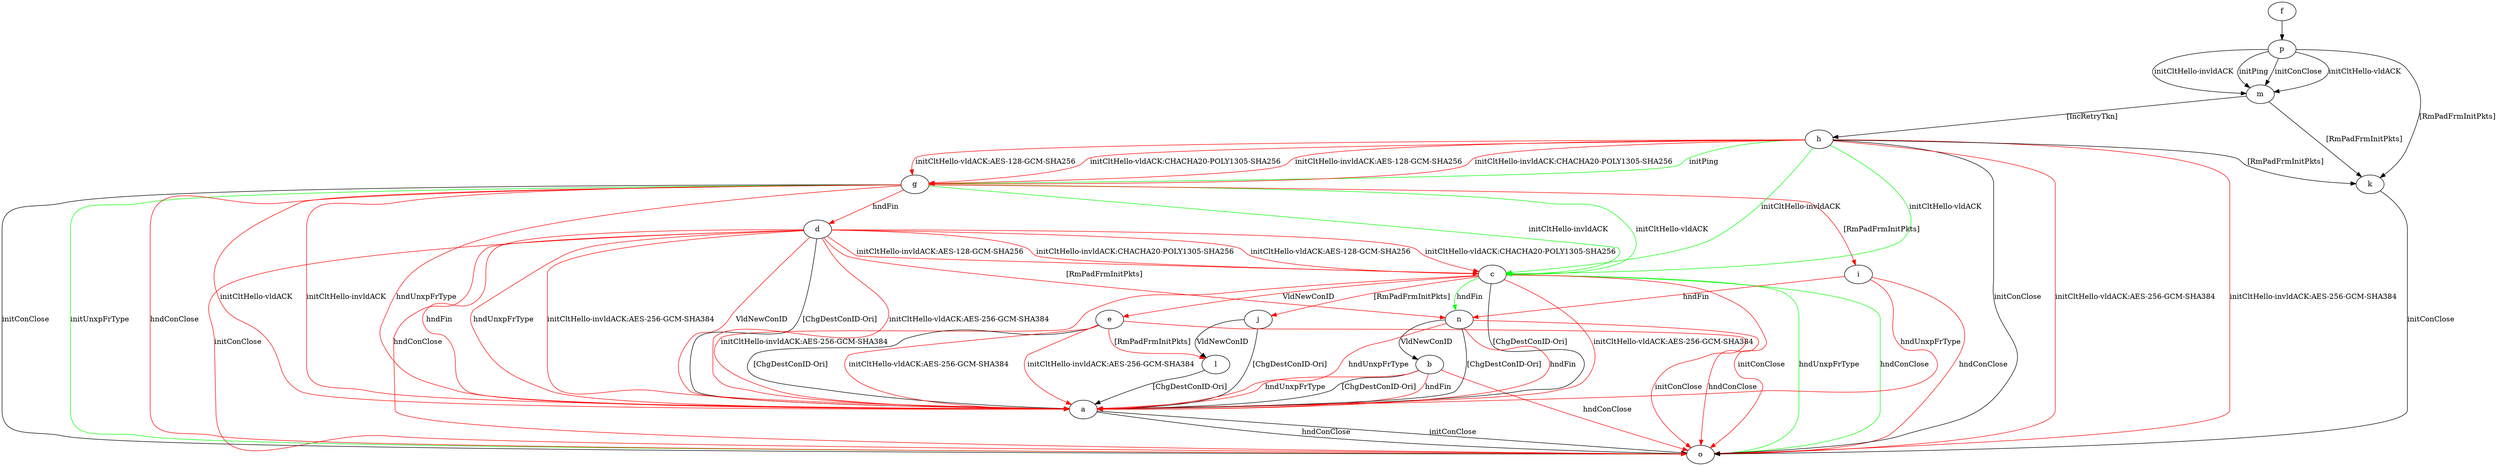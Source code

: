 digraph "" {
	a -> o	[key=0,
		label="initConClose "];
	a -> o	[key=1,
		label="hndConClose "];
	b -> a	[key=0,
		label="[ChgDestConID-Ori] "];
	b -> a	[key=1,
		color=red,
		label="hndFin "];
	b -> a	[key=2,
		color=red,
		label="hndUnxpFrType "];
	b -> o	[key=0,
		color=red,
		label="hndConClose "];
	c -> a	[key=0,
		label="[ChgDestConID-Ori] "];
	c -> a	[key=1,
		color=red,
		label="initCltHello-vldACK:AES-256-GCM-SHA384 "];
	c -> a	[key=2,
		color=red,
		label="initCltHello-invldACK:AES-256-GCM-SHA384 "];
	c -> e	[key=0,
		color=red,
		label="VldNewConID "];
	c -> j	[key=0,
		color=red,
		label="[RmPadFrmInitPkts] "];
	c -> n	[key=0,
		color=green,
		label="hndFin "];
	c -> o	[key=0,
		color=green,
		label="hndUnxpFrType "];
	c -> o	[key=1,
		color=green,
		label="hndConClose "];
	c -> o	[key=2,
		color=red,
		label="initConClose "];
	d -> a	[key=0,
		label="[ChgDestConID-Ori] "];
	d -> a	[key=1,
		color=red,
		label="initCltHello-vldACK:AES-256-GCM-SHA384 "];
	d -> a	[key=2,
		color=red,
		label="initCltHello-invldACK:AES-256-GCM-SHA384 "];
	d -> a	[key=3,
		color=red,
		label="hndFin "];
	d -> a	[key=4,
		color=red,
		label="hndUnxpFrType "];
	d -> a	[key=5,
		color=red,
		label="VldNewConID "];
	d -> c	[key=0,
		color=red,
		label="initCltHello-vldACK:AES-128-GCM-SHA256 "];
	d -> c	[key=1,
		color=red,
		label="initCltHello-vldACK:CHACHA20-POLY1305-SHA256 "];
	d -> c	[key=2,
		color=red,
		label="initCltHello-invldACK:AES-128-GCM-SHA256 "];
	d -> c	[key=3,
		color=red,
		label="initCltHello-invldACK:CHACHA20-POLY1305-SHA256 "];
	d -> n	[key=0,
		color=red,
		label="[RmPadFrmInitPkts] "];
	d -> o	[key=0,
		color=red,
		label="initConClose "];
	d -> o	[key=1,
		color=red,
		label="hndConClose "];
	e -> a	[key=0,
		label="[ChgDestConID-Ori] "];
	e -> a	[key=1,
		color=red,
		label="initCltHello-vldACK:AES-256-GCM-SHA384 "];
	e -> a	[key=2,
		color=red,
		label="initCltHello-invldACK:AES-256-GCM-SHA384 "];
	e -> l	[key=0,
		color=red,
		label="[RmPadFrmInitPkts] "];
	e -> o	[key=0,
		color=red,
		label="initConClose "];
	f -> p	[key=0];
	g -> a	[key=0,
		color=red,
		label="initCltHello-vldACK "];
	g -> a	[key=1,
		color=red,
		label="initCltHello-invldACK "];
	g -> a	[key=2,
		color=red,
		label="hndUnxpFrType "];
	g -> c	[key=0,
		color=green,
		label="initCltHello-vldACK "];
	g -> c	[key=1,
		color=green,
		label="initCltHello-invldACK "];
	g -> d	[key=0,
		color=red,
		label="hndFin "];
	g -> i	[key=0,
		color=red,
		label="[RmPadFrmInitPkts] "];
	g -> o	[key=0,
		label="initConClose "];
	g -> o	[key=1,
		color=green,
		label="initUnxpFrType "];
	g -> o	[key=2,
		color=red,
		label="hndConClose "];
	h -> c	[key=0,
		color=green,
		label="initCltHello-vldACK "];
	h -> c	[key=1,
		color=green,
		label="initCltHello-invldACK "];
	h -> g	[key=0,
		color=green,
		label="initPing "];
	h -> g	[key=1,
		color=red,
		label="initCltHello-vldACK:AES-128-GCM-SHA256 "];
	h -> g	[key=2,
		color=red,
		label="initCltHello-vldACK:CHACHA20-POLY1305-SHA256 "];
	h -> g	[key=3,
		color=red,
		label="initCltHello-invldACK:AES-128-GCM-SHA256 "];
	h -> g	[key=4,
		color=red,
		label="initCltHello-invldACK:CHACHA20-POLY1305-SHA256 "];
	h -> k	[key=0,
		label="[RmPadFrmInitPkts] "];
	h -> o	[key=0,
		label="initConClose "];
	h -> o	[key=1,
		color=red,
		label="initCltHello-vldACK:AES-256-GCM-SHA384 "];
	h -> o	[key=2,
		color=red,
		label="initCltHello-invldACK:AES-256-GCM-SHA384 "];
	i -> a	[key=0,
		color=red,
		label="hndUnxpFrType "];
	i -> n	[key=0,
		color=red,
		label="hndFin "];
	i -> o	[key=0,
		color=red,
		label="hndConClose "];
	j -> a	[key=0,
		label="[ChgDestConID-Ori] "];
	j -> l	[key=0,
		label="VldNewConID "];
	k -> o	[key=0,
		label="initConClose "];
	l -> a	[key=0,
		label="[ChgDestConID-Ori] "];
	m -> h	[key=0,
		label="[IncRetryTkn] "];
	m -> k	[key=0,
		label="[RmPadFrmInitPkts] "];
	n -> a	[key=0,
		label="[ChgDestConID-Ori] "];
	n -> a	[key=1,
		color=red,
		label="hndFin "];
	n -> a	[key=2,
		color=red,
		label="hndUnxpFrType "];
	n -> b	[key=0,
		label="VldNewConID "];
	n -> o	[key=0,
		color=red,
		label="hndConClose "];
	p -> k	[key=0,
		label="[RmPadFrmInitPkts] "];
	p -> m	[key=0,
		label="initPing "];
	p -> m	[key=1,
		label="initConClose "];
	p -> m	[key=2,
		label="initCltHello-vldACK "];
	p -> m	[key=3,
		label="initCltHello-invldACK "];
}

